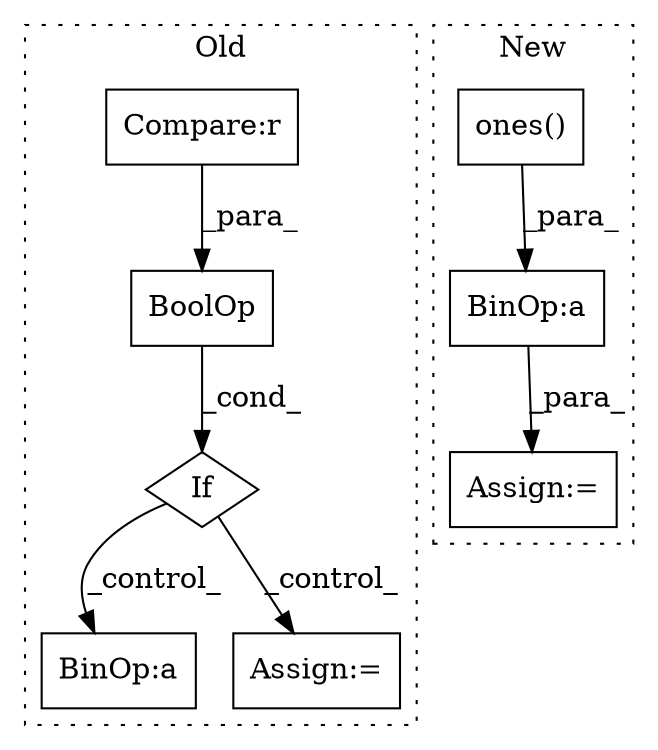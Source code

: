 digraph G {
subgraph cluster0 {
1 [label="BoolOp" a="72" s="1223" l="49" shape="box"];
3 [label="If" a="96" s="1220" l="3" shape="diamond"];
5 [label="BinOp:a" a="82" s="1292" l="17" shape="box"];
6 [label="Compare:r" a="40" s="1223" l="18" shape="box"];
7 [label="Assign:=" a="68" s="1381" l="3" shape="box"];
label = "Old";
style="dotted";
}
subgraph cluster1 {
2 [label="ones()" a="75" s="1815,1834" l="8,1" shape="box"];
4 [label="BinOp:a" a="82" s="1835" l="3" shape="box"];
8 [label="Assign:=" a="68" s="1812" l="3" shape="box"];
label = "New";
style="dotted";
}
1 -> 3 [label="_cond_"];
2 -> 4 [label="_para_"];
3 -> 7 [label="_control_"];
3 -> 5 [label="_control_"];
4 -> 8 [label="_para_"];
6 -> 1 [label="_para_"];
}